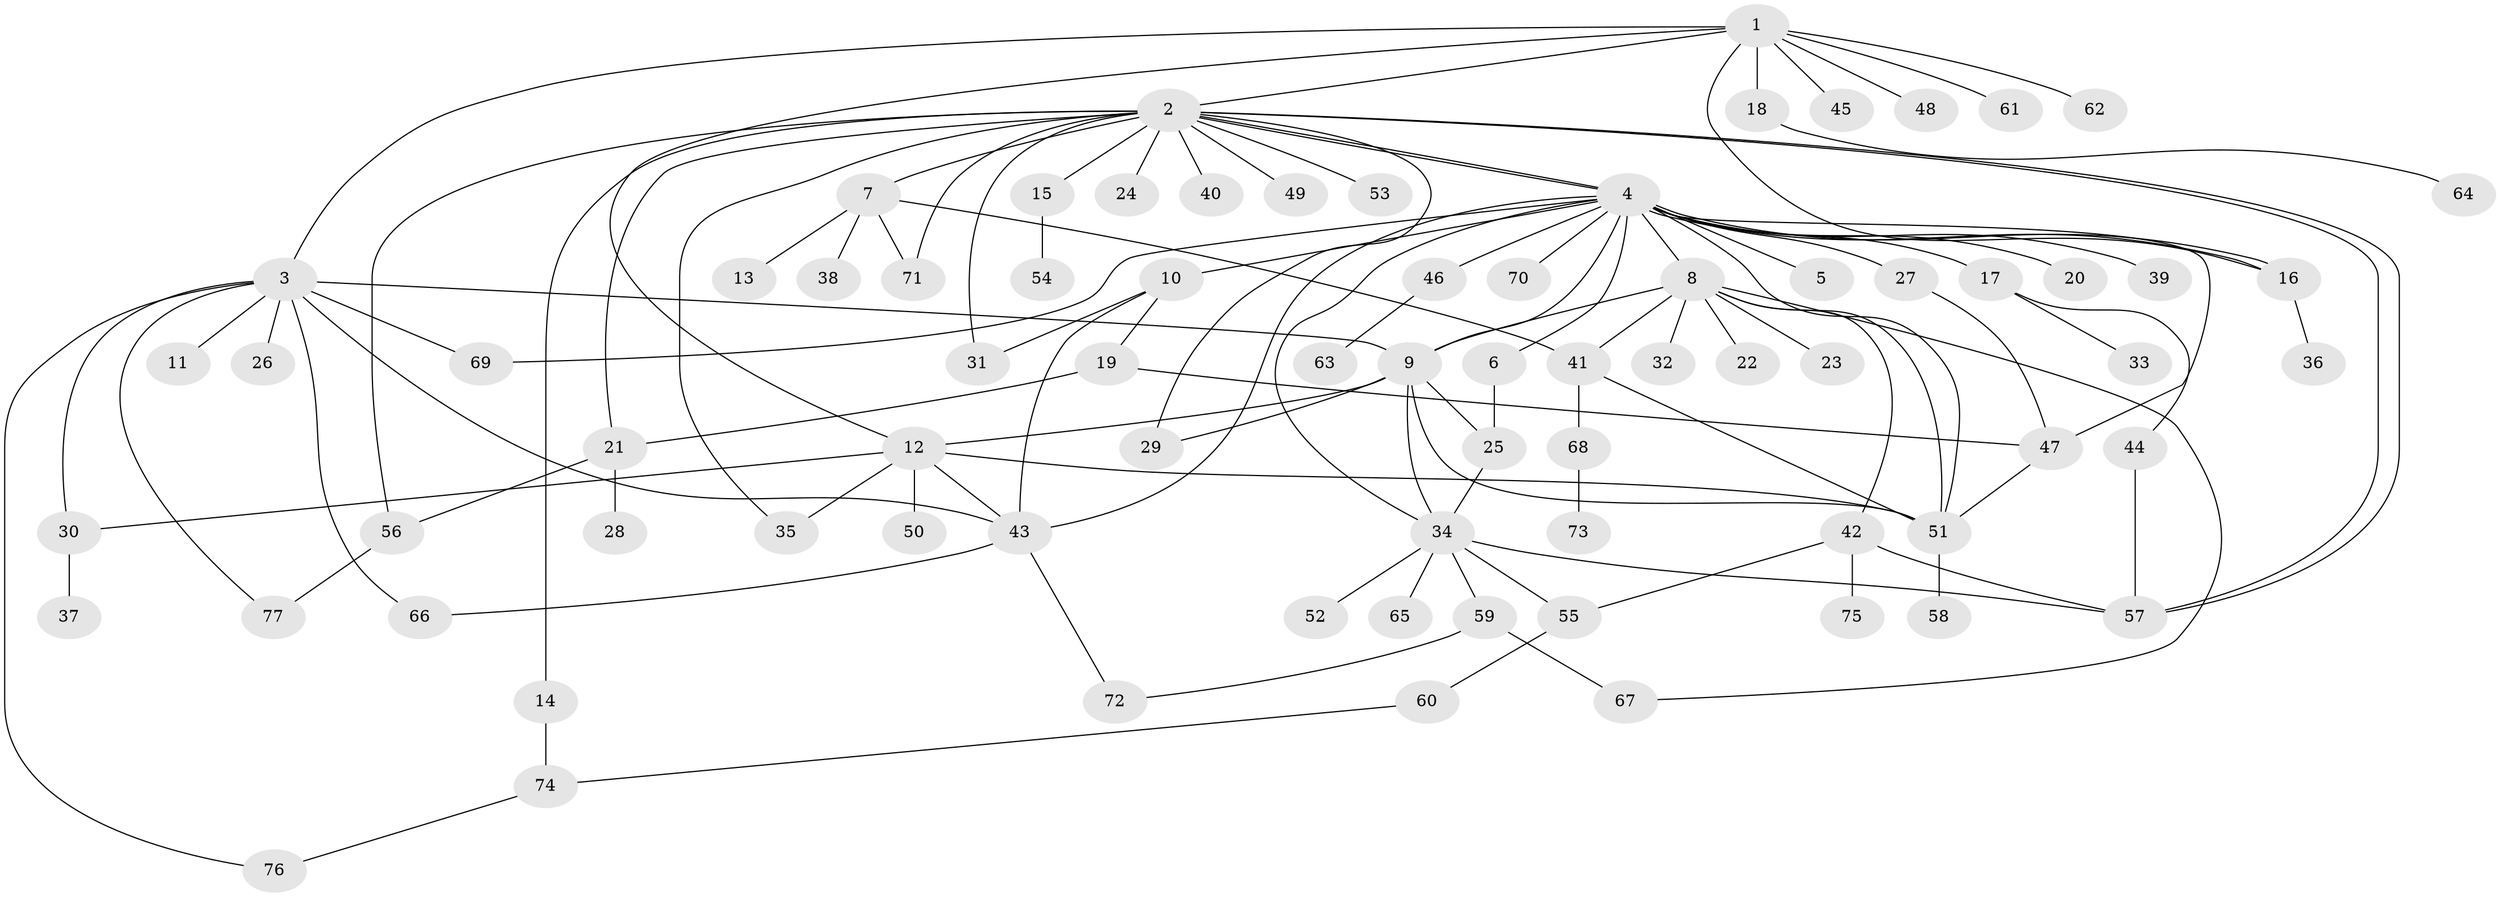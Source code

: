 // coarse degree distribution, {8: 0.037037037037037035, 16: 0.018518518518518517, 13: 0.018518518518518517, 24: 0.018518518518518517, 1: 0.5, 2: 0.14814814814814814, 3: 0.12962962962962962, 6: 0.018518518518518517, 4: 0.05555555555555555, 11: 0.018518518518518517, 5: 0.037037037037037035}
// Generated by graph-tools (version 1.1) at 2025/23/03/03/25 07:23:55]
// undirected, 77 vertices, 115 edges
graph export_dot {
graph [start="1"]
  node [color=gray90,style=filled];
  1;
  2;
  3;
  4;
  5;
  6;
  7;
  8;
  9;
  10;
  11;
  12;
  13;
  14;
  15;
  16;
  17;
  18;
  19;
  20;
  21;
  22;
  23;
  24;
  25;
  26;
  27;
  28;
  29;
  30;
  31;
  32;
  33;
  34;
  35;
  36;
  37;
  38;
  39;
  40;
  41;
  42;
  43;
  44;
  45;
  46;
  47;
  48;
  49;
  50;
  51;
  52;
  53;
  54;
  55;
  56;
  57;
  58;
  59;
  60;
  61;
  62;
  63;
  64;
  65;
  66;
  67;
  68;
  69;
  70;
  71;
  72;
  73;
  74;
  75;
  76;
  77;
  1 -- 2;
  1 -- 3;
  1 -- 12;
  1 -- 16;
  1 -- 18;
  1 -- 45;
  1 -- 48;
  1 -- 61;
  1 -- 62;
  2 -- 4;
  2 -- 4;
  2 -- 7;
  2 -- 14;
  2 -- 15;
  2 -- 21;
  2 -- 24;
  2 -- 29;
  2 -- 31;
  2 -- 35;
  2 -- 40;
  2 -- 49;
  2 -- 53;
  2 -- 56;
  2 -- 57;
  2 -- 57;
  2 -- 71;
  3 -- 9;
  3 -- 11;
  3 -- 26;
  3 -- 30;
  3 -- 43;
  3 -- 66;
  3 -- 69;
  3 -- 76;
  3 -- 77;
  4 -- 5;
  4 -- 6;
  4 -- 8;
  4 -- 9;
  4 -- 10;
  4 -- 16;
  4 -- 16;
  4 -- 17;
  4 -- 20;
  4 -- 27;
  4 -- 34;
  4 -- 39;
  4 -- 43;
  4 -- 46;
  4 -- 47;
  4 -- 51;
  4 -- 69;
  4 -- 70;
  6 -- 25;
  7 -- 13;
  7 -- 38;
  7 -- 41;
  7 -- 71;
  8 -- 9;
  8 -- 22;
  8 -- 23;
  8 -- 32;
  8 -- 41;
  8 -- 42;
  8 -- 51;
  8 -- 67;
  9 -- 12;
  9 -- 25;
  9 -- 29;
  9 -- 34;
  9 -- 51;
  10 -- 19;
  10 -- 31;
  10 -- 43;
  12 -- 30;
  12 -- 35;
  12 -- 43;
  12 -- 50;
  12 -- 51;
  14 -- 74;
  15 -- 54;
  16 -- 36;
  17 -- 33;
  17 -- 44;
  18 -- 64;
  19 -- 21;
  19 -- 47;
  21 -- 28;
  21 -- 56;
  25 -- 34;
  27 -- 47;
  30 -- 37;
  34 -- 52;
  34 -- 55;
  34 -- 57;
  34 -- 59;
  34 -- 65;
  41 -- 51;
  41 -- 68;
  42 -- 55;
  42 -- 57;
  42 -- 75;
  43 -- 66;
  43 -- 72;
  44 -- 57;
  46 -- 63;
  47 -- 51;
  51 -- 58;
  55 -- 60;
  56 -- 77;
  59 -- 67;
  59 -- 72;
  60 -- 74;
  68 -- 73;
  74 -- 76;
}
